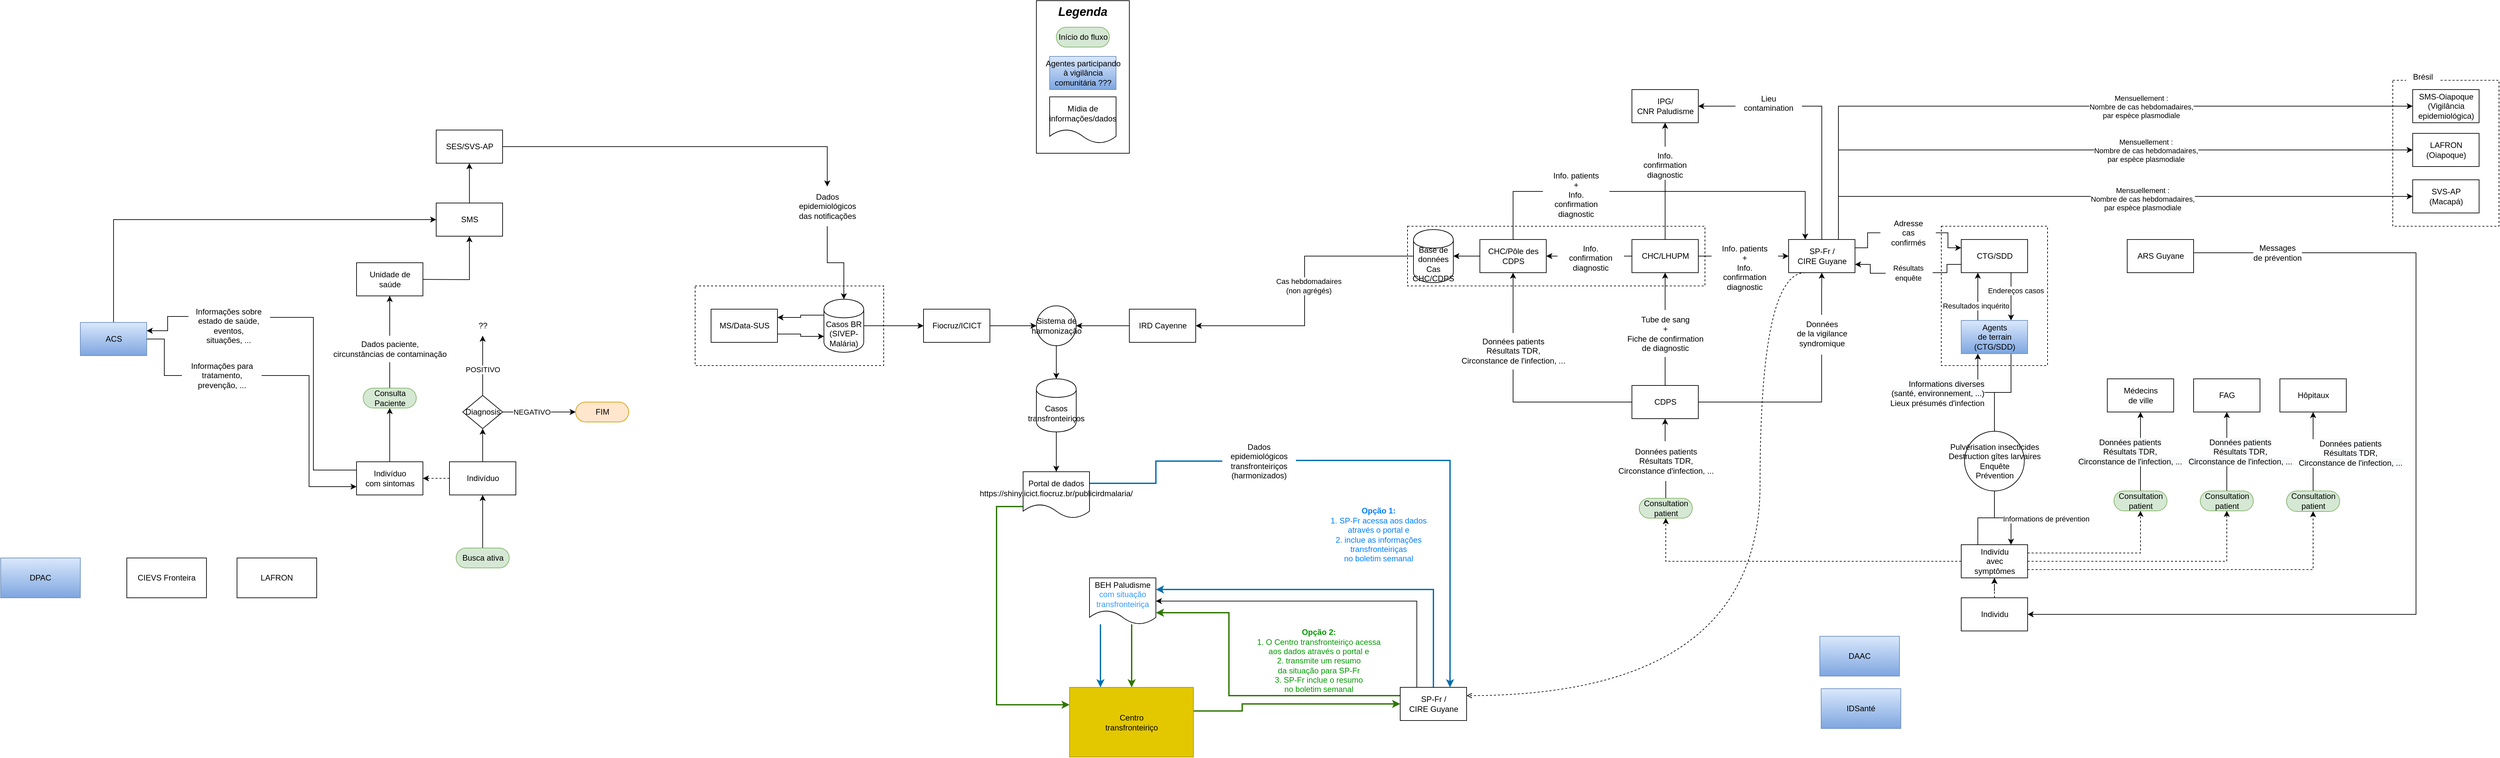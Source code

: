 <mxfile version="20.8.5" type="github">
  <diagram id="doegmiYLPW8GhtTB-VEN" name="Page-1">
    <mxGraphModel dx="3896" dy="1513" grid="0" gridSize="10" guides="1" tooltips="1" connect="1" arrows="1" fold="1" page="0" pageScale="1" pageWidth="827" pageHeight="1169" math="0" shadow="0">
      <root>
        <mxCell id="0" />
        <mxCell id="1" parent="0" />
        <mxCell id="uglfD_iep2MTShB7ONu6-107" value="&lt;b&gt;&lt;i&gt;Legenda&lt;/i&gt;&lt;/b&gt;" style="rounded=0;whiteSpace=wrap;html=1;fontSize=18;align=center;verticalAlign=top;fillColor=default;" parent="1" vertex="1">
          <mxGeometry x="320" y="-360" width="140" height="230" as="geometry" />
        </mxCell>
        <mxCell id="uglfD_iep2MTShB7ONu6-101" value="" style="html=1;dashed=1;whitespace=wrap;fillColor=none;" parent="1" vertex="1">
          <mxGeometry x="-194" y="70" width="284" height="120" as="geometry" />
        </mxCell>
        <mxCell id="jvHZAF-E1gi5jQqXjgzX-34" style="edgeStyle=orthogonalEdgeStyle;rounded=0;orthogonalLoop=1;jettySize=auto;html=1;entryX=1;entryY=0.5;entryDx=0;entryDy=0;exitX=0;exitY=0.5;exitDx=0;exitDy=0;" parent="1" source="uglfD_iep2MTShB7ONu6-93" target="jvHZAF-E1gi5jQqXjgzX-36" edge="1">
          <mxGeometry relative="1" as="geometry">
            <mxPoint x="465" y="18" as="sourcePoint" />
            <mxPoint x="440" y="285" as="targetPoint" />
          </mxGeometry>
        </mxCell>
        <mxCell id="jvHZAF-E1gi5jQqXjgzX-33" style="edgeStyle=orthogonalEdgeStyle;rounded=0;orthogonalLoop=1;jettySize=auto;html=1;entryX=0;entryY=0.5;entryDx=0;entryDy=0;exitX=1;exitY=0.5;exitDx=0;exitDy=0;" parent="1" source="jvHZAF-E1gi5jQqXjgzX-38" target="uglfD_iep2MTShB7ONu6-102" edge="1">
          <mxGeometry relative="1" as="geometry">
            <mxPoint x="340" y="125" as="sourcePoint" />
            <mxPoint x="410" y="285" as="targetPoint" />
          </mxGeometry>
        </mxCell>
        <mxCell id="jvHZAF-E1gi5jQqXjgzX-20" style="edgeStyle=orthogonalEdgeStyle;rounded=0;orthogonalLoop=1;jettySize=auto;html=1;exitX=0.5;exitY=0;exitDx=0;exitDy=0;entryX=0.5;entryY=1;entryDx=0;entryDy=0;startArrow=none;" parent="1" source="jvHZAF-E1gi5jQqXjgzX-145" target="jvHZAF-E1gi5jQqXjgzX-17" edge="1">
          <mxGeometry relative="1" as="geometry" />
        </mxCell>
        <mxCell id="jvHZAF-E1gi5jQqXjgzX-127" style="edgeStyle=elbowEdgeStyle;rounded=0;orthogonalLoop=1;jettySize=auto;html=1;entryX=1;entryY=0.25;entryDx=0;entryDy=0;strokeWidth=1;fontColor=#000000;startArrow=none;exitX=-0.001;exitY=0.3;exitDx=0;exitDy=0;exitPerimeter=0;" parent="1" source="jvHZAF-E1gi5jQqXjgzX-128" target="jvHZAF-E1gi5jQqXjgzX-97" edge="1">
          <mxGeometry relative="1" as="geometry">
            <mxPoint x="-956.04" y="185.0" as="sourcePoint" />
          </mxGeometry>
        </mxCell>
        <mxCell id="EUtzxWtZwwkgCGraURxW-5" style="edgeStyle=orthogonalEdgeStyle;rounded=0;orthogonalLoop=1;jettySize=auto;html=1;entryX=0.5;entryY=0.5;entryDx=0;entryDy=15;entryPerimeter=0;" parent="1" source="jvHZAF-E1gi5jQqXjgzX-16" target="EUtzxWtZwwkgCGraURxW-4" edge="1">
          <mxGeometry relative="1" as="geometry" />
        </mxCell>
        <mxCell id="jvHZAF-E1gi5jQqXjgzX-16" value="Indivíduo&lt;br&gt;com&amp;nbsp;sintomas" style="html=1;dashed=0;whitespace=wrap;" parent="1" vertex="1">
          <mxGeometry x="-704" y="335" width="100" height="50" as="geometry" />
        </mxCell>
        <mxCell id="jvHZAF-E1gi5jQqXjgzX-26" style="edgeStyle=orthogonalEdgeStyle;rounded=0;orthogonalLoop=1;jettySize=auto;html=1;entryX=0.5;entryY=1;entryDx=0;entryDy=0;" parent="1" target="jvHZAF-E1gi5jQqXjgzX-23" edge="1">
          <mxGeometry relative="1" as="geometry">
            <mxPoint x="-624" y="60.0" as="sourcePoint" />
          </mxGeometry>
        </mxCell>
        <mxCell id="jvHZAF-E1gi5jQqXjgzX-17" value="Unidade de&lt;br&gt;saúde" style="html=1;dashed=0;whitespace=wrap;" parent="1" vertex="1">
          <mxGeometry x="-704" y="35" width="100" height="50" as="geometry" />
        </mxCell>
        <mxCell id="jvHZAF-E1gi5jQqXjgzX-27" style="edgeStyle=orthogonalEdgeStyle;rounded=0;orthogonalLoop=1;jettySize=auto;html=1;entryX=0.5;entryY=1;entryDx=0;entryDy=0;exitX=0.5;exitY=0;exitDx=0;exitDy=0;" parent="1" source="jvHZAF-E1gi5jQqXjgzX-23" target="jvHZAF-E1gi5jQqXjgzX-24" edge="1">
          <mxGeometry relative="1" as="geometry" />
        </mxCell>
        <mxCell id="jvHZAF-E1gi5jQqXjgzX-23" value="SMS" style="html=1;dashed=0;whitespace=wrap;" parent="1" vertex="1">
          <mxGeometry x="-584" y="-55" width="100" height="50" as="geometry" />
        </mxCell>
        <mxCell id="jvHZAF-E1gi5jQqXjgzX-28" value="" style="edgeStyle=orthogonalEdgeStyle;rounded=0;orthogonalLoop=1;jettySize=auto;html=1;" parent="1" source="jvHZAF-E1gi5jQqXjgzX-24" target="jvHZAF-E1gi5jQqXjgzX-105" edge="1">
          <mxGeometry relative="1" as="geometry">
            <mxPoint x="30" y="495" as="targetPoint" />
          </mxGeometry>
        </mxCell>
        <mxCell id="jvHZAF-E1gi5jQqXjgzX-24" value="SES/SVS-AP" style="html=1;dashed=0;whitespace=wrap;" parent="1" vertex="1">
          <mxGeometry x="-584" y="-165" width="100" height="50" as="geometry" />
        </mxCell>
        <mxCell id="jvHZAF-E1gi5jQqXjgzX-41" style="edgeStyle=orthogonalEdgeStyle;rounded=0;orthogonalLoop=1;jettySize=auto;html=1;exitX=0.5;exitY=1;exitDx=0;exitDy=0;entryX=0.5;entryY=0;entryDx=0;entryDy=0;" parent="1" source="jvHZAF-E1gi5jQqXjgzX-36" target="jvHZAF-E1gi5jQqXjgzX-40" edge="1">
          <mxGeometry relative="1" as="geometry" />
        </mxCell>
        <mxCell id="jvHZAF-E1gi5jQqXjgzX-36" value="Sistema de&lt;br&gt;harmonização" style="shape=ellipse;html=1;dashed=0;whitespace=wrap;aspect=fixed;perimeter=ellipsePerimeter;" parent="1" vertex="1">
          <mxGeometry x="320" y="100" width="60" height="60" as="geometry" />
        </mxCell>
        <mxCell id="jvHZAF-E1gi5jQqXjgzX-85" style="edgeStyle=elbowEdgeStyle;rounded=0;orthogonalLoop=1;jettySize=auto;elbow=vertical;html=1;entryX=0.5;entryY=0;entryDx=0;entryDy=0;" parent="1" source="jvHZAF-E1gi5jQqXjgzX-40" edge="1">
          <mxGeometry relative="1" as="geometry">
            <mxPoint x="350" y="350" as="targetPoint" />
          </mxGeometry>
        </mxCell>
        <mxCell id="jvHZAF-E1gi5jQqXjgzX-40" value="Casos transfronteiriços" style="shape=cylinder;whiteSpace=wrap;html=1;boundedLbl=1;backgroundOutline=1;" parent="1" vertex="1">
          <mxGeometry x="320" y="210" width="60" height="80" as="geometry" />
        </mxCell>
        <mxCell id="jvHZAF-E1gi5jQqXjgzX-110" style="edgeStyle=elbowEdgeStyle;rounded=0;orthogonalLoop=1;jettySize=auto;html=1;exitX=0.5;exitY=0;exitDx=0;exitDy=0;strokeWidth=2;fillColor=#1ba1e2;strokeColor=#006EAF;entryX=1;entryY=0.25;entryDx=0;entryDy=0;" parent="1" source="uglfD_iep2MTShB7ONu6-104" target="jvHZAF-E1gi5jQqXjgzX-102" edge="1">
          <mxGeometry relative="1" as="geometry">
            <mxPoint x="550" y="520" as="targetPoint" />
            <Array as="points">
              <mxPoint x="918" y="600" />
            </Array>
            <mxPoint x="915" y="685" as="sourcePoint" />
          </mxGeometry>
        </mxCell>
        <mxCell id="jvHZAF-E1gi5jQqXjgzX-111" style="edgeStyle=elbowEdgeStyle;rounded=0;orthogonalLoop=1;jettySize=auto;html=1;exitX=0.25;exitY=0;exitDx=0;exitDy=0;strokeWidth=1;entryX=1;entryY=0.5;entryDx=0;entryDy=0;" parent="1" source="uglfD_iep2MTShB7ONu6-104" target="jvHZAF-E1gi5jQqXjgzX-102" edge="1">
          <mxGeometry relative="1" as="geometry">
            <mxPoint x="530" y="560" as="targetPoint" />
            <Array as="points">
              <mxPoint x="893" y="610" />
            </Array>
            <mxPoint x="890" y="685" as="sourcePoint" />
          </mxGeometry>
        </mxCell>
        <mxCell id="jvHZAF-E1gi5jQqXjgzX-98" style="edgeStyle=elbowEdgeStyle;rounded=0;orthogonalLoop=1;jettySize=auto;html=1;exitX=1.009;exitY=0.486;exitDx=0;exitDy=0;entryX=0.75;entryY=0;entryDx=0;entryDy=0;fillColor=#1ba1e2;strokeColor=#006EAF;strokeWidth=2;startArrow=none;exitPerimeter=0;" parent="1" source="jvHZAF-E1gi5jQqXjgzX-107" target="uglfD_iep2MTShB7ONu6-104" edge="1">
          <mxGeometry relative="1" as="geometry">
            <mxPoint x="725" y="390" as="sourcePoint" />
            <Array as="points">
              <mxPoint x="943" y="540" />
            </Array>
            <mxPoint x="940" y="685" as="targetPoint" />
          </mxGeometry>
        </mxCell>
        <mxCell id="jvHZAF-E1gi5jQqXjgzX-124" style="edgeStyle=elbowEdgeStyle;rounded=0;orthogonalLoop=1;jettySize=auto;html=1;entryX=0;entryY=0.75;entryDx=0;entryDy=0;strokeWidth=1;fontColor=#3399FF;startArrow=none;" parent="1" source="jvHZAF-E1gi5jQqXjgzX-125" target="jvHZAF-E1gi5jQqXjgzX-16" edge="1">
          <mxGeometry relative="1" as="geometry" />
        </mxCell>
        <mxCell id="EUtzxWtZwwkgCGraURxW-32" style="edgeStyle=orthogonalEdgeStyle;rounded=0;orthogonalLoop=1;jettySize=auto;html=1;endArrow=classic;endFill=1;entryX=0;entryY=0.5;entryDx=0;entryDy=0;exitX=0.5;exitY=0;exitDx=0;exitDy=0;" parent="1" source="jvHZAF-E1gi5jQqXjgzX-97" target="jvHZAF-E1gi5jQqXjgzX-23" edge="1">
          <mxGeometry relative="1" as="geometry">
            <mxPoint x="-650" y="-10" as="targetPoint" />
          </mxGeometry>
        </mxCell>
        <mxCell id="jvHZAF-E1gi5jQqXjgzX-97" value="ACS" style="html=1;dashed=0;whitespace=wrap;fillColor=#dae8fc;strokeColor=#6c8ebf;gradientColor=#7ea6e0;" parent="1" vertex="1">
          <mxGeometry x="-1120" y="125" width="100" height="50" as="geometry" />
        </mxCell>
        <mxCell id="jvHZAF-E1gi5jQqXjgzX-143" style="edgeStyle=elbowEdgeStyle;rounded=0;orthogonalLoop=1;jettySize=auto;html=1;entryX=0.5;entryY=0;entryDx=0;entryDy=0;strokeWidth=2;fontColor=#009900;fillColor=#60a917;strokeColor=#2D7600;" parent="1" source="jvHZAF-E1gi5jQqXjgzX-102" target="jvHZAF-E1gi5jQqXjgzX-112" edge="1">
          <mxGeometry relative="1" as="geometry" />
        </mxCell>
        <mxCell id="jvHZAF-E1gi5jQqXjgzX-144" style="edgeStyle=elbowEdgeStyle;rounded=0;orthogonalLoop=1;jettySize=auto;html=1;entryX=0.25;entryY=0;entryDx=0;entryDy=0;strokeWidth=2;fontColor=#009900;fillColor=#1ba1e2;strokeColor=#006EAF;" parent="1" source="jvHZAF-E1gi5jQqXjgzX-102" target="jvHZAF-E1gi5jQqXjgzX-112" edge="1">
          <mxGeometry relative="1" as="geometry" />
        </mxCell>
        <mxCell id="jvHZAF-E1gi5jQqXjgzX-102" value="BEH Paludisme&lt;br&gt;&lt;font color=&quot;#3399ff&quot;&gt;com situação transfronteiriça&lt;/font&gt;" style="shape=document;whiteSpace=wrap;html=1;boundedLbl=1;dashed=0;flipH=1;" parent="1" vertex="1">
          <mxGeometry x="400" y="510" width="100" height="70" as="geometry" />
        </mxCell>
        <mxCell id="jvHZAF-E1gi5jQqXjgzX-133" style="edgeStyle=elbowEdgeStyle;rounded=0;orthogonalLoop=1;jettySize=auto;html=1;exitX=0;exitY=0.75;exitDx=0;exitDy=0;entryX=0;entryY=0.25;entryDx=0;entryDy=0;strokeWidth=2;fontColor=#000000;fillColor=#60a917;strokeColor=#2D7600;" parent="1" source="uglfD_iep2MTShB7ONu6-110" target="jvHZAF-E1gi5jQqXjgzX-112" edge="1">
          <mxGeometry relative="1" as="geometry">
            <Array as="points">
              <mxPoint x="260" y="530" />
            </Array>
            <mxPoint x="325" y="400" as="sourcePoint" />
          </mxGeometry>
        </mxCell>
        <mxCell id="uglfD_iep2MTShB7ONu6-97" style="edgeStyle=orthogonalEdgeStyle;rounded=0;orthogonalLoop=1;jettySize=auto;html=1;entryX=0.5;entryY=0;entryDx=0;entryDy=0;" parent="1" source="jvHZAF-E1gi5jQqXjgzX-105" target="jvHZAF-E1gi5jQqXjgzX-38" edge="1">
          <mxGeometry relative="1" as="geometry" />
        </mxCell>
        <mxCell id="jvHZAF-E1gi5jQqXjgzX-105" value="Dados&lt;br&gt;epidemiológicos&lt;br&gt;das notificações" style="text;html=1;align=center;verticalAlign=middle;resizable=0;points=[];autosize=1;strokeColor=none;fillColor=none;" parent="1" vertex="1">
          <mxGeometry x="-50" y="-80" width="110" height="60" as="geometry" />
        </mxCell>
        <mxCell id="jvHZAF-E1gi5jQqXjgzX-107" value="Dados&lt;br&gt;epidemiológicos&lt;br&gt;transfronteiriços&lt;br&gt;(harmonizados)" style="text;html=1;align=center;verticalAlign=middle;resizable=0;points=[];autosize=1;strokeColor=none;fillColor=none;" parent="1" vertex="1">
          <mxGeometry x="600" y="298.97" width="110" height="70" as="geometry" />
        </mxCell>
        <mxCell id="jvHZAF-E1gi5jQqXjgzX-108" value="" style="edgeStyle=elbowEdgeStyle;rounded=0;orthogonalLoop=1;jettySize=auto;html=1;exitX=1;exitY=0.25;exitDx=0;exitDy=0;entryX=0;entryY=0.5;entryDx=0;entryDy=0;fillColor=#1ba1e2;strokeColor=#006EAF;strokeWidth=2;endArrow=none;" parent="1" source="uglfD_iep2MTShB7ONu6-110" target="jvHZAF-E1gi5jQqXjgzX-107" edge="1">
          <mxGeometry relative="1" as="geometry">
            <mxPoint x="400" y="375" as="sourcePoint" />
            <mxPoint x="670" y="315" as="targetPoint" />
          </mxGeometry>
        </mxCell>
        <mxCell id="jvHZAF-E1gi5jQqXjgzX-134" style="edgeStyle=elbowEdgeStyle;rounded=0;orthogonalLoop=1;jettySize=auto;html=1;exitX=0.999;exitY=0.339;exitDx=0;exitDy=0;strokeWidth=2;fontColor=#000000;fillColor=#60a917;strokeColor=#2D7600;entryX=0;entryY=0.5;entryDx=0;entryDy=0;exitPerimeter=0;" parent="1" source="jvHZAF-E1gi5jQqXjgzX-112" target="uglfD_iep2MTShB7ONu6-104" edge="1">
          <mxGeometry relative="1" as="geometry">
            <mxPoint x="865" y="710" as="targetPoint" />
            <Array as="points">
              <mxPoint x="630" y="723" />
            </Array>
          </mxGeometry>
        </mxCell>
        <mxCell id="jvHZAF-E1gi5jQqXjgzX-135" style="edgeStyle=elbowEdgeStyle;rounded=0;orthogonalLoop=1;jettySize=auto;html=1;exitX=0;exitY=0.25;exitDx=0;exitDy=0;entryX=1;entryY=0.75;entryDx=0;entryDy=0;strokeWidth=2;fontColor=#000000;fillColor=#60a917;strokeColor=#2D7600;" parent="1" source="uglfD_iep2MTShB7ONu6-104" target="jvHZAF-E1gi5jQqXjgzX-102" edge="1">
          <mxGeometry relative="1" as="geometry">
            <Array as="points">
              <mxPoint x="610" y="640" />
            </Array>
            <mxPoint x="865" y="697.5" as="sourcePoint" />
          </mxGeometry>
        </mxCell>
        <mxCell id="jvHZAF-E1gi5jQqXjgzX-112" value="Centro&lt;br&gt;transfronteiriço" style="html=1;dashed=0;whitespace=wrap;fillColor=#e3c800;fontColor=#000000;strokeColor=#B09500;" parent="1" vertex="1">
          <mxGeometry x="370" y="675" width="186.5" height="105" as="geometry" />
        </mxCell>
        <mxCell id="jvHZAF-E1gi5jQqXjgzX-125" value="Informações para&lt;br&gt;tratamento,&lt;br&gt;prevenção, ..." style="text;html=1;align=center;verticalAlign=middle;resizable=0;points=[];autosize=1;strokeColor=none;fillColor=none;fontColor=#000000;" parent="1" vertex="1">
          <mxGeometry x="-967" y="175" width="120" height="60" as="geometry" />
        </mxCell>
        <mxCell id="jvHZAF-E1gi5jQqXjgzX-126" value="" style="edgeStyle=elbowEdgeStyle;rounded=0;orthogonalLoop=1;jettySize=auto;html=1;entryX=0;entryY=0.5;entryDx=0;entryDy=0;strokeWidth=1;fontColor=#3399FF;endArrow=none;" parent="1" source="jvHZAF-E1gi5jQqXjgzX-97" target="jvHZAF-E1gi5jQqXjgzX-125" edge="1">
          <mxGeometry relative="1" as="geometry">
            <mxPoint x="-877" y="178.97" as="sourcePoint" />
            <mxPoint x="-797" y="248.97" as="targetPoint" />
          </mxGeometry>
        </mxCell>
        <mxCell id="jvHZAF-E1gi5jQqXjgzX-128" value="Informações sobre&lt;br&gt;estado de saúde,&lt;br&gt;eventos,&lt;br&gt;situações, ..." style="text;html=1;align=center;verticalAlign=middle;resizable=0;points=[];autosize=1;strokeColor=none;fillColor=none;fontColor=#000000;" parent="1" vertex="1">
          <mxGeometry x="-957" y="95" width="120" height="70" as="geometry" />
        </mxCell>
        <mxCell id="jvHZAF-E1gi5jQqXjgzX-129" value="" style="edgeStyle=elbowEdgeStyle;rounded=0;orthogonalLoop=1;jettySize=auto;html=1;entryX=1.023;entryY=0.32;entryDx=0;entryDy=0;strokeWidth=1;fontColor=#000000;endArrow=none;entryPerimeter=0;exitX=0;exitY=0.25;exitDx=0;exitDy=0;" parent="1" source="jvHZAF-E1gi5jQqXjgzX-16" target="jvHZAF-E1gi5jQqXjgzX-128" edge="1">
          <mxGeometry relative="1" as="geometry">
            <mxPoint x="-704" y="248.97" as="sourcePoint" />
            <mxPoint x="-744" y="186.47" as="targetPoint" />
          </mxGeometry>
        </mxCell>
        <mxCell id="jvHZAF-E1gi5jQqXjgzX-136" value="&lt;b&gt;Opção 1:&lt;br&gt;&lt;/b&gt;1. SP-Fr acessa aos dados&lt;br&gt;através o portal&amp;nbsp;e&lt;br&gt;2. inclue as informações&lt;br&gt;transfronteiriças&lt;br&gt;no boletim semanal" style="text;html=1;align=center;verticalAlign=middle;resizable=0;points=[];autosize=1;strokeColor=none;fillColor=none;fontColor=#007FFF;" parent="1" vertex="1">
          <mxGeometry x="750" y="395" width="170" height="100" as="geometry" />
        </mxCell>
        <mxCell id="jvHZAF-E1gi5jQqXjgzX-137" value="&lt;font color=&quot;#009900&quot;&gt;&lt;b&gt;Opção 2:&lt;br&gt;&lt;/b&gt;1. O Centro transfronteiriço acessa&lt;br&gt;aos dados&amp;nbsp;através o portal e&lt;br&gt;2. transmite um resumo&lt;br&gt;da situação para SP-Fr&lt;br&gt;3. SP-Fr inclue o resumo&lt;br&gt;no boletim semanal&lt;br&gt;&lt;/font&gt;" style="text;html=1;align=center;verticalAlign=middle;resizable=0;points=[];autosize=1;strokeColor=none;fillColor=none;fontColor=#00CC00;" parent="1" vertex="1">
          <mxGeometry x="640" y="580" width="210" height="110" as="geometry" />
        </mxCell>
        <mxCell id="jvHZAF-E1gi5jQqXjgzX-145" value="Dados paciente,&lt;br&gt;circunstâncias de contaminação" style="text;html=1;align=center;verticalAlign=middle;resizable=0;points=[];autosize=1;strokeColor=none;fillColor=none;" parent="1" vertex="1">
          <mxGeometry x="-749" y="145" width="190" height="40" as="geometry" />
        </mxCell>
        <mxCell id="jvHZAF-E1gi5jQqXjgzX-146" value="" style="edgeStyle=orthogonalEdgeStyle;rounded=0;orthogonalLoop=1;jettySize=auto;html=1;exitX=0.5;exitY=0.5;exitDx=0;exitDy=-15;entryX=0.5;entryY=1;entryDx=0;entryDy=0;endArrow=none;exitPerimeter=0;" parent="1" source="EUtzxWtZwwkgCGraURxW-4" target="jvHZAF-E1gi5jQqXjgzX-145" edge="1">
          <mxGeometry relative="1" as="geometry">
            <mxPoint x="-654" y="223.97" as="sourcePoint" />
            <mxPoint x="-654" y="85" as="targetPoint" />
          </mxGeometry>
        </mxCell>
        <mxCell id="tVp76IYYDZpWvyA0d9KN-2" value="DAAC" style="rounded=0;whiteSpace=wrap;html=1;fillColor=#dae8fc;gradientColor=#7ea6e0;strokeColor=#6c8ebf;" parent="1" vertex="1">
          <mxGeometry x="1500" y="598" width="120" height="60" as="geometry" />
        </mxCell>
        <mxCell id="tVp76IYYDZpWvyA0d9KN-3" value="DPAC" style="rounded=0;whiteSpace=wrap;html=1;fillColor=#dae8fc;gradientColor=#7ea6e0;strokeColor=#6c8ebf;" parent="1" vertex="1">
          <mxGeometry x="-1240" y="480" width="120" height="60" as="geometry" />
        </mxCell>
        <mxCell id="tVp76IYYDZpWvyA0d9KN-5" value="CIEVS Fronteira" style="rounded=0;whiteSpace=wrap;html=1;" parent="1" vertex="1">
          <mxGeometry x="-1050" y="480" width="120" height="60" as="geometry" />
        </mxCell>
        <mxCell id="tVp76IYYDZpWvyA0d9KN-6" value="LAFRON" style="rounded=0;whiteSpace=wrap;html=1;" parent="1" vertex="1">
          <mxGeometry x="-884" y="480" width="120" height="60" as="geometry" />
        </mxCell>
        <mxCell id="EUtzxWtZwwkgCGraURxW-4" value="Consulta&lt;br&gt;Paciente" style="html=1;dashed=0;whitespace=wrap;shape=mxgraph.dfd.start;fillColor=#d5e8d4;strokeColor=#82b366;" parent="1" vertex="1">
          <mxGeometry x="-694" y="223.97" width="80" height="30" as="geometry" />
        </mxCell>
        <mxCell id="EUtzxWtZwwkgCGraURxW-11" style="edgeStyle=orthogonalEdgeStyle;rounded=0;orthogonalLoop=1;jettySize=auto;html=1;entryX=0.5;entryY=1;entryDx=0;entryDy=0;" parent="1" source="EUtzxWtZwwkgCGraURxW-6" target="EUtzxWtZwwkgCGraURxW-10" edge="1">
          <mxGeometry relative="1" as="geometry" />
        </mxCell>
        <mxCell id="a-Wvr08-lxiFgnQ-8xgU-1" style="edgeStyle=orthogonalEdgeStyle;rounded=0;orthogonalLoop=1;jettySize=auto;html=1;exitX=0;exitY=0.5;exitDx=0;exitDy=0;entryX=1;entryY=0.5;entryDx=0;entryDy=0;dashed=1;" parent="1" source="EUtzxWtZwwkgCGraURxW-6" target="jvHZAF-E1gi5jQqXjgzX-16" edge="1">
          <mxGeometry relative="1" as="geometry" />
        </mxCell>
        <mxCell id="EUtzxWtZwwkgCGraURxW-6" value="Indivíduo" style="html=1;dashed=0;whitespace=wrap;" parent="1" vertex="1">
          <mxGeometry x="-564" y="335" width="100" height="50" as="geometry" />
        </mxCell>
        <mxCell id="EUtzxWtZwwkgCGraURxW-8" style="edgeStyle=orthogonalEdgeStyle;rounded=0;orthogonalLoop=1;jettySize=auto;html=1;entryX=0.5;entryY=1;entryDx=0;entryDy=0;" parent="1" source="EUtzxWtZwwkgCGraURxW-7" target="EUtzxWtZwwkgCGraURxW-6" edge="1">
          <mxGeometry relative="1" as="geometry" />
        </mxCell>
        <mxCell id="EUtzxWtZwwkgCGraURxW-7" value="Busca ativa" style="html=1;dashed=0;whitespace=wrap;shape=mxgraph.dfd.start;fillColor=#d5e8d4;strokeColor=#82b366;" parent="1" vertex="1">
          <mxGeometry x="-554" y="465" width="80" height="30" as="geometry" />
        </mxCell>
        <mxCell id="EUtzxWtZwwkgCGraURxW-12" style="edgeStyle=orthogonalEdgeStyle;rounded=0;orthogonalLoop=1;jettySize=auto;html=1;" parent="1" source="EUtzxWtZwwkgCGraURxW-10" target="EUtzxWtZwwkgCGraURxW-13" edge="1">
          <mxGeometry relative="1" as="geometry">
            <mxPoint x="-514" y="185" as="targetPoint" />
          </mxGeometry>
        </mxCell>
        <mxCell id="EUtzxWtZwwkgCGraURxW-14" value="POSITIVO" style="edgeLabel;html=1;align=center;verticalAlign=middle;resizable=0;points=[];" parent="EUtzxWtZwwkgCGraURxW-12" vertex="1" connectable="0">
          <mxGeometry x="0.267" y="2" relative="1" as="geometry">
            <mxPoint x="2" y="18" as="offset" />
          </mxGeometry>
        </mxCell>
        <mxCell id="EUtzxWtZwwkgCGraURxW-15" style="edgeStyle=orthogonalEdgeStyle;rounded=0;orthogonalLoop=1;jettySize=auto;html=1;" parent="1" source="EUtzxWtZwwkgCGraURxW-10" edge="1">
          <mxGeometry relative="1" as="geometry">
            <mxPoint x="-374" y="260" as="targetPoint" />
            <Array as="points">
              <mxPoint x="-450" y="260" />
              <mxPoint x="-450" y="260" />
            </Array>
          </mxGeometry>
        </mxCell>
        <mxCell id="EUtzxWtZwwkgCGraURxW-17" value="NEGATIVO" style="edgeLabel;html=1;align=center;verticalAlign=middle;resizable=0;points=[];" parent="EUtzxWtZwwkgCGraURxW-15" vertex="1" connectable="0">
          <mxGeometry x="-0.273" relative="1" as="geometry">
            <mxPoint x="4" as="offset" />
          </mxGeometry>
        </mxCell>
        <mxCell id="EUtzxWtZwwkgCGraURxW-10" value="Diagnosis" style="shape=rhombus;html=1;dashed=0;whitespace=wrap;perimeter=rhombusPerimeter;" parent="1" vertex="1">
          <mxGeometry x="-544" y="235" width="60" height="50" as="geometry" />
        </mxCell>
        <mxCell id="EUtzxWtZwwkgCGraURxW-13" value="??" style="text;html=1;align=center;verticalAlign=middle;resizable=0;points=[];autosize=1;strokeColor=none;fillColor=none;" parent="1" vertex="1">
          <mxGeometry x="-534" y="115" width="40" height="30" as="geometry" />
        </mxCell>
        <mxCell id="EUtzxWtZwwkgCGraURxW-18" value="FIM" style="html=1;dashed=0;whitespace=wrap;shape=mxgraph.dfd.start;fillColor=#ffe6cc;strokeColor=#d79b00;" parent="1" vertex="1">
          <mxGeometry x="-374" y="245" width="80" height="30" as="geometry" />
        </mxCell>
        <mxCell id="EUtzxWtZwwkgCGraURxW-33" value="Agentes participando&lt;br&gt;à vigilância&lt;br&gt;comunitária ???" style="html=1;dashed=0;whitespace=wrap;fillColor=#dae8fc;gradientColor=#7ea6e0;strokeColor=#6c8ebf;" parent="1" vertex="1">
          <mxGeometry x="340" y="-276" width="100" height="50" as="geometry" />
        </mxCell>
        <mxCell id="uglfD_iep2MTShB7ONu6-1" value="" style="html=1;dashed=1;whitespace=wrap;fillColor=none;" parent="1" vertex="1">
          <mxGeometry x="879" y="-20" width="448" height="90" as="geometry" />
        </mxCell>
        <mxCell id="uglfD_iep2MTShB7ONu6-2" value="" style="html=1;dashed=1;whitespace=wrap;fillColor=none;" parent="1" vertex="1">
          <mxGeometry x="1683" y="-20" width="160" height="210" as="geometry" />
        </mxCell>
        <mxCell id="uglfD_iep2MTShB7ONu6-3" style="edgeStyle=orthogonalEdgeStyle;rounded=0;orthogonalLoop=1;jettySize=auto;html=1;exitX=0;exitY=0.5;exitDx=0;exitDy=0;entryX=1;entryY=0.5;entryDx=0;entryDy=0;" parent="1" source="uglfD_iep2MTShB7ONu6-5" target="uglfD_iep2MTShB7ONu6-93" edge="1">
          <mxGeometry relative="1" as="geometry" />
        </mxCell>
        <mxCell id="uglfD_iep2MTShB7ONu6-4" value="Cas hebdomadaires&lt;br&gt;(non agrégés)" style="edgeLabel;html=1;align=center;verticalAlign=middle;resizable=0;points=[];" parent="uglfD_iep2MTShB7ONu6-3" vertex="1" connectable="0">
          <mxGeometry x="-0.169" relative="1" as="geometry">
            <mxPoint x="6" y="29" as="offset" />
          </mxGeometry>
        </mxCell>
        <mxCell id="uglfD_iep2MTShB7ONu6-5" value="Base de données&lt;br&gt;Cas&lt;br&gt;CHC/CDPS" style="shape=cylinder;whiteSpace=wrap;html=1;boundedLbl=1;backgroundOutline=1;" parent="1" vertex="1">
          <mxGeometry x="888" y="-15.01" width="60" height="80" as="geometry" />
        </mxCell>
        <mxCell id="uglfD_iep2MTShB7ONu6-6" style="edgeStyle=elbowEdgeStyle;rounded=0;orthogonalLoop=1;jettySize=auto;elbow=vertical;html=1;entryX=0.5;entryY=1;entryDx=0;entryDy=0;startArrow=none;exitX=0.5;exitY=-0.011;exitDx=0;exitDy=0;exitPerimeter=0;" parent="1" source="uglfD_iep2MTShB7ONu6-45" target="uglfD_iep2MTShB7ONu6-25" edge="1">
          <mxGeometry relative="1" as="geometry">
            <mxPoint x="1267" y="79.99" as="sourcePoint" />
          </mxGeometry>
        </mxCell>
        <mxCell id="uglfD_iep2MTShB7ONu6-7" style="edgeStyle=elbowEdgeStyle;rounded=0;orthogonalLoop=1;jettySize=auto;html=1;entryX=0.5;entryY=1;entryDx=0;entryDy=0;startArrow=none;exitX=0.497;exitY=0.025;exitDx=0;exitDy=0;exitPerimeter=0;elbow=vertical;fillColor=#e51400;strokeColor=#000000;" parent="1" source="uglfD_iep2MTShB7ONu6-49" target="uglfD_iep2MTShB7ONu6-20" edge="1">
          <mxGeometry relative="1" as="geometry" />
        </mxCell>
        <mxCell id="uglfD_iep2MTShB7ONu6-8" style="edgeStyle=orthogonalEdgeStyle;rounded=0;orthogonalLoop=1;jettySize=auto;html=1;exitX=0;exitY=0.5;exitDx=0;exitDy=0;endArrow=none;endFill=0;" parent="1" source="uglfD_iep2MTShB7ONu6-9" target="uglfD_iep2MTShB7ONu6-48" edge="1">
          <mxGeometry relative="1" as="geometry" />
        </mxCell>
        <mxCell id="uglfD_iep2MTShB7ONu6-9" value="CDPS" style="html=1;dashed=0;whitespace=wrap;" parent="1" vertex="1">
          <mxGeometry x="1217" y="220" width="100" height="50" as="geometry" />
        </mxCell>
        <mxCell id="uglfD_iep2MTShB7ONu6-10" style="edgeStyle=elbowEdgeStyle;rounded=0;orthogonalLoop=1;jettySize=auto;html=1;entryX=1;entryY=0.5;entryDx=0;entryDy=0;elbow=vertical;startArrow=none;exitX=0;exitY=0.5;exitDx=0;exitDy=0;" parent="1" source="uglfD_iep2MTShB7ONu6-13" target="uglfD_iep2MTShB7ONu6-5" edge="1">
          <mxGeometry relative="1" as="geometry">
            <mxPoint x="943" y="-930.01" as="targetPoint" />
            <mxPoint x="858" y="-960.01" as="sourcePoint" />
          </mxGeometry>
        </mxCell>
        <mxCell id="uglfD_iep2MTShB7ONu6-11" style="edgeStyle=orthogonalEdgeStyle;rounded=0;orthogonalLoop=1;jettySize=auto;html=1;exitX=1;exitY=0.75;exitDx=0;exitDy=0;entryX=0.25;entryY=0;entryDx=0;entryDy=0;fontColor=#000000;endArrow=classic;endFill=1;" parent="1" source="uglfD_iep2MTShB7ONu6-81" target="uglfD_iep2MTShB7ONu6-20" edge="1">
          <mxGeometry relative="1" as="geometry" />
        </mxCell>
        <mxCell id="uglfD_iep2MTShB7ONu6-12" style="edgeStyle=orthogonalEdgeStyle;rounded=0;orthogonalLoop=1;jettySize=auto;html=1;exitX=0.5;exitY=0;exitDx=0;exitDy=0;entryX=0;entryY=0.75;entryDx=0;entryDy=0;fontColor=#000000;endArrow=none;endFill=0;" parent="1" source="uglfD_iep2MTShB7ONu6-13" target="uglfD_iep2MTShB7ONu6-81" edge="1">
          <mxGeometry relative="1" as="geometry" />
        </mxCell>
        <mxCell id="uglfD_iep2MTShB7ONu6-13" value="CHC/Pôle des&lt;br&gt;CDPS" style="html=1;dashed=0;whitespace=wrap;" parent="1" vertex="1">
          <mxGeometry x="988" y="-0.01" width="100" height="50" as="geometry" />
        </mxCell>
        <mxCell id="uglfD_iep2MTShB7ONu6-14" style="edgeStyle=orthogonalEdgeStyle;rounded=0;orthogonalLoop=1;jettySize=auto;html=1;exitX=0.75;exitY=0;exitDx=0;exitDy=0;entryX=0;entryY=0.5;entryDx=0;entryDy=0;" parent="1" source="uglfD_iep2MTShB7ONu6-20" target="uglfD_iep2MTShB7ONu6-82" edge="1">
          <mxGeometry relative="1" as="geometry" />
        </mxCell>
        <mxCell id="uglfD_iep2MTShB7ONu6-15" value="Mensuellement :&lt;br&gt;Nombre de cas hebdomadaires,&lt;br&gt;par espèce plasmodiale" style="edgeLabel;html=1;align=center;verticalAlign=middle;resizable=0;points=[];" parent="uglfD_iep2MTShB7ONu6-14" vertex="1" connectable="0">
          <mxGeometry x="0.233" y="-1" relative="1" as="geometry">
            <mxPoint as="offset" />
          </mxGeometry>
        </mxCell>
        <mxCell id="uglfD_iep2MTShB7ONu6-16" style="edgeStyle=orthogonalEdgeStyle;rounded=0;orthogonalLoop=1;jettySize=auto;html=1;exitX=0.75;exitY=0;exitDx=0;exitDy=0;entryX=0;entryY=0.5;entryDx=0;entryDy=0;" parent="1" source="uglfD_iep2MTShB7ONu6-20" target="uglfD_iep2MTShB7ONu6-83" edge="1">
          <mxGeometry relative="1" as="geometry" />
        </mxCell>
        <mxCell id="uglfD_iep2MTShB7ONu6-17" value="Mensuellement :&lt;br&gt;Nombre de cas hebdomadaires,&lt;br&gt;par espèce plasmodiale" style="edgeLabel;html=1;align=center;verticalAlign=middle;resizable=0;points=[];" parent="uglfD_iep2MTShB7ONu6-16" vertex="1" connectable="0">
          <mxGeometry x="0.196" y="-1" relative="1" as="geometry">
            <mxPoint as="offset" />
          </mxGeometry>
        </mxCell>
        <mxCell id="uglfD_iep2MTShB7ONu6-18" style="edgeStyle=orthogonalEdgeStyle;rounded=0;orthogonalLoop=1;jettySize=auto;html=1;exitX=0.75;exitY=0;exitDx=0;exitDy=0;entryX=0;entryY=0.5;entryDx=0;entryDy=0;" parent="1" source="uglfD_iep2MTShB7ONu6-20" target="uglfD_iep2MTShB7ONu6-84" edge="1">
          <mxGeometry relative="1" as="geometry" />
        </mxCell>
        <mxCell id="uglfD_iep2MTShB7ONu6-19" value="Mensuellement :&lt;br&gt;Nombre de cas hebdomadaires,&lt;br&gt;par espèce plasmodiale" style="edgeLabel;html=1;align=center;verticalAlign=middle;resizable=0;points=[];" parent="uglfD_iep2MTShB7ONu6-18" vertex="1" connectable="0">
          <mxGeometry x="0.125" y="-4" relative="1" as="geometry">
            <mxPoint as="offset" />
          </mxGeometry>
        </mxCell>
        <mxCell id="uglfD_iep2MTShB7ONu6-106" style="edgeStyle=orthogonalEdgeStyle;curved=1;rounded=0;orthogonalLoop=1;jettySize=auto;html=1;exitX=0.25;exitY=1;exitDx=0;exitDy=0;entryX=1;entryY=0.25;entryDx=0;entryDy=0;endArrow=open;endFill=0;dashed=1;" parent="1" source="uglfD_iep2MTShB7ONu6-20" target="uglfD_iep2MTShB7ONu6-104" edge="1">
          <mxGeometry relative="1" as="geometry">
            <Array as="points">
              <mxPoint x="1410" y="50" />
              <mxPoint x="1410" y="688" />
            </Array>
          </mxGeometry>
        </mxCell>
        <mxCell id="uglfD_iep2MTShB7ONu6-20" value="SP-Fr /&lt;br&gt;CIRE Guyane" style="html=1;dashed=0;whitespace=wrap;" parent="1" vertex="1">
          <mxGeometry x="1453" y="-0.01" width="100" height="50" as="geometry" />
        </mxCell>
        <mxCell id="uglfD_iep2MTShB7ONu6-21" value="IPG/&lt;br&gt;CNR Paludisme" style="html=1;dashed=0;whitespace=wrap;" parent="1" vertex="1">
          <mxGeometry x="1217" y="-226" width="100" height="50" as="geometry" />
        </mxCell>
        <mxCell id="uglfD_iep2MTShB7ONu6-22" style="edgeStyle=orthogonalEdgeStyle;rounded=0;orthogonalLoop=1;jettySize=auto;html=1;exitX=0.5;exitY=0;exitDx=0;exitDy=0;entryX=0.5;entryY=1;entryDx=0;entryDy=0;startArrow=none;" parent="1" source="uglfD_iep2MTShB7ONu6-53" target="uglfD_iep2MTShB7ONu6-21" edge="1">
          <mxGeometry relative="1" as="geometry" />
        </mxCell>
        <mxCell id="uglfD_iep2MTShB7ONu6-23" style="edgeStyle=elbowEdgeStyle;rounded=0;orthogonalLoop=1;jettySize=auto;elbow=vertical;html=1;exitX=0;exitY=0.5;exitDx=0;exitDy=0;entryX=1;entryY=0.5;entryDx=0;entryDy=0;startArrow=none;" parent="1" source="uglfD_iep2MTShB7ONu6-60" target="uglfD_iep2MTShB7ONu6-13" edge="1">
          <mxGeometry relative="1" as="geometry">
            <Array as="points" />
          </mxGeometry>
        </mxCell>
        <mxCell id="uglfD_iep2MTShB7ONu6-24" style="edgeStyle=elbowEdgeStyle;rounded=0;orthogonalLoop=1;jettySize=auto;elbow=vertical;html=1;entryX=0;entryY=0.5;entryDx=0;entryDy=0;startArrow=none;" parent="1" source="uglfD_iep2MTShB7ONu6-55" target="uglfD_iep2MTShB7ONu6-20" edge="1">
          <mxGeometry relative="1" as="geometry" />
        </mxCell>
        <mxCell id="uglfD_iep2MTShB7ONu6-25" value="CHC/LHUPM" style="html=1;dashed=0;whitespace=wrap;" parent="1" vertex="1">
          <mxGeometry x="1217" y="-0.01" width="100" height="50" as="geometry" />
        </mxCell>
        <mxCell id="uglfD_iep2MTShB7ONu6-26" style="edgeStyle=elbowEdgeStyle;rounded=0;orthogonalLoop=1;jettySize=auto;html=1;startArrow=none;" parent="1" source="uglfD_iep2MTShB7ONu6-51" target="uglfD_iep2MTShB7ONu6-9" edge="1">
          <mxGeometry relative="1" as="geometry" />
        </mxCell>
        <mxCell id="uglfD_iep2MTShB7ONu6-27" style="edgeStyle=elbowEdgeStyle;rounded=0;orthogonalLoop=1;jettySize=auto;html=1;exitX=0.017;exitY=0.523;exitDx=0;exitDy=0;entryX=1;entryY=0.75;entryDx=0;entryDy=0;startArrow=none;exitPerimeter=0;" parent="1" source="uglfD_iep2MTShB7ONu6-43" target="uglfD_iep2MTShB7ONu6-20" edge="1">
          <mxGeometry relative="1" as="geometry" />
        </mxCell>
        <mxCell id="uglfD_iep2MTShB7ONu6-28" style="edgeStyle=orthogonalEdgeStyle;rounded=0;orthogonalLoop=1;jettySize=auto;html=1;exitX=0.75;exitY=1;exitDx=0;exitDy=0;entryX=0.75;entryY=0;entryDx=0;entryDy=0;strokeColor=#000000;endArrow=classic;endFill=1;" parent="1" source="uglfD_iep2MTShB7ONu6-30" target="uglfD_iep2MTShB7ONu6-77" edge="1">
          <mxGeometry relative="1" as="geometry" />
        </mxCell>
        <mxCell id="uglfD_iep2MTShB7ONu6-29" value="Endereços casos" style="edgeLabel;html=1;align=center;verticalAlign=middle;resizable=0;points=[];" parent="uglfD_iep2MTShB7ONu6-28" vertex="1" connectable="0">
          <mxGeometry x="-0.015" y="1" relative="1" as="geometry">
            <mxPoint x="6" y="-9" as="offset" />
          </mxGeometry>
        </mxCell>
        <mxCell id="uglfD_iep2MTShB7ONu6-30" value="CTG/SDD" style="html=1;dashed=0;whitespace=wrap;" parent="1" vertex="1">
          <mxGeometry x="1713" y="-0.01" width="100" height="50" as="geometry" />
        </mxCell>
        <mxCell id="uglfD_iep2MTShB7ONu6-31" value="Médecins&lt;br&gt;de ville" style="html=1;dashed=0;whitespace=wrap;" parent="1" vertex="1">
          <mxGeometry x="1933" y="210" width="100" height="50" as="geometry" />
        </mxCell>
        <mxCell id="uglfD_iep2MTShB7ONu6-32" value="FAG" style="html=1;dashed=0;whitespace=wrap;" parent="1" vertex="1">
          <mxGeometry x="2063" y="210" width="100" height="50" as="geometry" />
        </mxCell>
        <mxCell id="uglfD_iep2MTShB7ONu6-33" value="Hôpitaux" style="html=1;dashed=0;whitespace=wrap;" parent="1" vertex="1">
          <mxGeometry x="2193" y="210" width="100" height="50" as="geometry" />
        </mxCell>
        <mxCell id="uglfD_iep2MTShB7ONu6-34" style="edgeStyle=elbowEdgeStyle;rounded=0;orthogonalLoop=1;jettySize=auto;html=1;entryX=0.5;entryY=1;entryDx=0;entryDy=0;exitX=0.5;exitY=0.5;exitDx=0;exitDy=-15;exitPerimeter=0;" parent="1" source="uglfD_iep2MTShB7ONu6-62" target="uglfD_iep2MTShB7ONu6-31" edge="1">
          <mxGeometry relative="1" as="geometry">
            <mxPoint x="1983" y="-75" as="targetPoint" />
            <mxPoint x="1983" y="63.97" as="sourcePoint" />
          </mxGeometry>
        </mxCell>
        <mxCell id="uglfD_iep2MTShB7ONu6-35" value="&lt;span style=&quot;background-color: rgb(248, 249, 250);&quot;&gt;Données patients&lt;/span&gt;&lt;br style=&quot;background-color: rgb(248, 249, 250);&quot;&gt;&lt;span style=&quot;background-color: rgb(248, 249, 250);&quot;&gt;Résultats TDR,&lt;/span&gt;&lt;br style=&quot;background-color: rgb(248, 249, 250);&quot;&gt;&lt;span style=&quot;background-color: rgb(248, 249, 250);&quot;&gt;Circonstance de l&#39;infection, ...&lt;/span&gt;" style="edgeLabel;html=1;align=center;verticalAlign=middle;resizable=0;points=[];fontSize=12;" parent="uglfD_iep2MTShB7ONu6-34" vertex="1" connectable="0">
          <mxGeometry x="0.319" y="-2" relative="1" as="geometry">
            <mxPoint x="-18" y="19" as="offset" />
          </mxGeometry>
        </mxCell>
        <mxCell id="uglfD_iep2MTShB7ONu6-36" style="edgeStyle=elbowEdgeStyle;rounded=0;orthogonalLoop=1;jettySize=auto;html=1;entryX=0.5;entryY=1;entryDx=0;entryDy=0;exitX=0.5;exitY=0.5;exitDx=0;exitDy=-15;exitPerimeter=0;" parent="1" source="uglfD_iep2MTShB7ONu6-63" target="uglfD_iep2MTShB7ONu6-32" edge="1">
          <mxGeometry relative="1" as="geometry">
            <mxPoint x="2113" y="-75" as="targetPoint" />
            <mxPoint x="2113" y="63.97" as="sourcePoint" />
          </mxGeometry>
        </mxCell>
        <mxCell id="uglfD_iep2MTShB7ONu6-37" value="&lt;span style=&quot;background-color: rgb(248, 249, 250);&quot;&gt;Données patients&lt;/span&gt;&lt;br style=&quot;background-color: rgb(248, 249, 250);&quot;&gt;&lt;span style=&quot;background-color: rgb(248, 249, 250);&quot;&gt;Résultats TDR,&lt;/span&gt;&lt;br style=&quot;background-color: rgb(248, 249, 250);&quot;&gt;&lt;span style=&quot;background-color: rgb(248, 249, 250);&quot;&gt;Circonstance de l&#39;infection, ...&lt;/span&gt;" style="edgeLabel;html=1;align=center;verticalAlign=middle;resizable=0;points=[];fontSize=12;" parent="uglfD_iep2MTShB7ONu6-36" vertex="1" connectable="0">
          <mxGeometry x="0.396" relative="1" as="geometry">
            <mxPoint x="20" y="24" as="offset" />
          </mxGeometry>
        </mxCell>
        <mxCell id="uglfD_iep2MTShB7ONu6-38" style="edgeStyle=elbowEdgeStyle;rounded=0;orthogonalLoop=1;jettySize=auto;html=1;entryX=0.5;entryY=1;entryDx=0;entryDy=0;exitX=0.5;exitY=0.5;exitDx=0;exitDy=-15;exitPerimeter=0;" parent="1" source="uglfD_iep2MTShB7ONu6-64" target="uglfD_iep2MTShB7ONu6-33" edge="1">
          <mxGeometry relative="1" as="geometry">
            <mxPoint x="2243" y="-75" as="targetPoint" />
            <mxPoint x="2243" y="63.97" as="sourcePoint" />
          </mxGeometry>
        </mxCell>
        <mxCell id="uglfD_iep2MTShB7ONu6-39" value="&lt;span style=&quot;background-color: rgb(248, 249, 250);&quot;&gt;Données patients&lt;/span&gt;&lt;br style=&quot;background-color: rgb(248, 249, 250);&quot;&gt;&lt;span style=&quot;background-color: rgb(248, 249, 250);&quot;&gt;Résultats TDR,&lt;/span&gt;&lt;br style=&quot;background-color: rgb(248, 249, 250);&quot;&gt;&lt;span style=&quot;background-color: rgb(248, 249, 250);&quot;&gt;Circonstance de l&#39;infection, ...&lt;/span&gt;" style="edgeLabel;html=1;align=center;verticalAlign=middle;resizable=0;points=[];fontSize=12;" parent="uglfD_iep2MTShB7ONu6-38" vertex="1" connectable="0">
          <mxGeometry x="0.45" y="-2" relative="1" as="geometry">
            <mxPoint x="54" y="29" as="offset" />
          </mxGeometry>
        </mxCell>
        <mxCell id="uglfD_iep2MTShB7ONu6-40" style="edgeStyle=orthogonalEdgeStyle;rounded=0;orthogonalLoop=1;jettySize=auto;html=1;entryX=0;entryY=0.25;entryDx=0;entryDy=0;exitX=1.022;exitY=0.498;exitDx=0;exitDy=0;exitPerimeter=0;" parent="1" source="uglfD_iep2MTShB7ONu6-41" target="uglfD_iep2MTShB7ONu6-30" edge="1">
          <mxGeometry relative="1" as="geometry" />
        </mxCell>
        <mxCell id="uglfD_iep2MTShB7ONu6-41" value="Adresse&lt;br&gt;cas&lt;br&gt;confirmés" style="text;html=1;align=center;verticalAlign=middle;resizable=0;points=[];autosize=1;strokeColor=none;fillColor=none;" parent="1" vertex="1">
          <mxGeometry x="1593" y="-40" width="80" height="60" as="geometry" />
        </mxCell>
        <mxCell id="uglfD_iep2MTShB7ONu6-42" value="" style="edgeStyle=elbowEdgeStyle;rounded=0;orthogonalLoop=1;jettySize=auto;html=1;endArrow=none;entryX=-0.022;entryY=0.498;entryDx=0;entryDy=0;entryPerimeter=0;exitX=1;exitY=0.25;exitDx=0;exitDy=0;" parent="1" source="uglfD_iep2MTShB7ONu6-20" target="uglfD_iep2MTShB7ONu6-41" edge="1">
          <mxGeometry relative="1" as="geometry">
            <mxPoint x="1318" y="-357" as="sourcePoint" />
            <mxPoint x="1418" y="-357.5" as="targetPoint" />
          </mxGeometry>
        </mxCell>
        <mxCell id="uglfD_iep2MTShB7ONu6-43" value="&lt;span style=&quot;font-size: 11px; background-color: rgb(255, 255, 255);&quot;&gt;Résultats&lt;br&gt;enquête&lt;br&gt;&lt;/span&gt;" style="text;html=1;align=center;verticalAlign=middle;resizable=0;points=[];autosize=1;strokeColor=none;fillColor=none;" parent="1" vertex="1">
          <mxGeometry x="1598" y="30" width="70" height="40" as="geometry" />
        </mxCell>
        <mxCell id="uglfD_iep2MTShB7ONu6-44" value="" style="edgeStyle=elbowEdgeStyle;rounded=0;orthogonalLoop=1;jettySize=auto;html=1;endArrow=none;entryX=1.027;entryY=0.5;entryDx=0;entryDy=0;entryPerimeter=0;exitX=0;exitY=0.75;exitDx=0;exitDy=0;" parent="1" source="uglfD_iep2MTShB7ONu6-30" target="uglfD_iep2MTShB7ONu6-43" edge="1">
          <mxGeometry relative="1" as="geometry">
            <mxPoint x="1713" y="40" as="sourcePoint" />
            <mxPoint x="1531" y="155" as="targetPoint" />
          </mxGeometry>
        </mxCell>
        <mxCell id="uglfD_iep2MTShB7ONu6-45" value="Tube de sang&lt;br&gt;+&lt;br&gt;Fiche de confirmation&lt;br&gt;de diagnostic" style="text;html=1;align=center;verticalAlign=middle;resizable=0;points=[];autosize=1;strokeColor=none;fillColor=none;" parent="1" vertex="1">
          <mxGeometry x="1197" y="106.99" width="140" height="70" as="geometry" />
        </mxCell>
        <mxCell id="uglfD_iep2MTShB7ONu6-46" value="" style="edgeStyle=elbowEdgeStyle;rounded=0;orthogonalLoop=1;jettySize=auto;elbow=vertical;html=1;entryX=0.5;entryY=1;entryDx=0;entryDy=0;endArrow=none;" parent="1" source="uglfD_iep2MTShB7ONu6-9" target="uglfD_iep2MTShB7ONu6-45" edge="1">
          <mxGeometry relative="1" as="geometry">
            <mxPoint x="1268" y="90" as="sourcePoint" />
            <mxPoint x="1268" y="-120" as="targetPoint" />
          </mxGeometry>
        </mxCell>
        <mxCell id="uglfD_iep2MTShB7ONu6-47" style="edgeStyle=orthogonalEdgeStyle;rounded=0;orthogonalLoop=1;jettySize=auto;html=1;entryX=0.5;entryY=1;entryDx=0;entryDy=0;endArrow=classic;endFill=1;" parent="1" source="uglfD_iep2MTShB7ONu6-48" target="uglfD_iep2MTShB7ONu6-13" edge="1">
          <mxGeometry relative="1" as="geometry" />
        </mxCell>
        <mxCell id="uglfD_iep2MTShB7ONu6-48" value="Données patients&lt;br&gt;Résultats TDR,&lt;br&gt;Circonstance de l&#39;infection, ..." style="text;html=1;align=center;verticalAlign=middle;resizable=0;points=[];autosize=1;strokeColor=none;fillColor=none;" parent="1" vertex="1">
          <mxGeometry x="951" y="140.99" width="174" height="55" as="geometry" />
        </mxCell>
        <mxCell id="uglfD_iep2MTShB7ONu6-49" value="Données&lt;br&gt;de la vigilance&lt;br&gt;syndromique" style="text;html=1;align=center;verticalAlign=middle;resizable=0;points=[];autosize=1;strokeColor=none;fillColor=none;" parent="1" vertex="1">
          <mxGeometry x="1453" y="111.99" width="100" height="60" as="geometry" />
        </mxCell>
        <mxCell id="uglfD_iep2MTShB7ONu6-50" value="" style="edgeStyle=elbowEdgeStyle;rounded=0;orthogonalLoop=1;jettySize=auto;html=1;endArrow=none;elbow=vertical;exitX=1;exitY=0.5;exitDx=0;exitDy=0;fillColor=#e51400;strokeColor=#000000;entryX=0.497;entryY=1.025;entryDx=0;entryDy=0;entryPerimeter=0;" parent="1" source="uglfD_iep2MTShB7ONu6-9" target="uglfD_iep2MTShB7ONu6-49" edge="1">
          <mxGeometry relative="1" as="geometry">
            <mxPoint x="1318" y="115" as="sourcePoint" />
            <mxPoint x="1338" y="-272.5" as="targetPoint" />
            <Array as="points">
              <mxPoint x="1463" y="245" />
            </Array>
          </mxGeometry>
        </mxCell>
        <mxCell id="uglfD_iep2MTShB7ONu6-51" value="Données patients&lt;br&gt;Résultats TDR,&lt;br&gt;Circonstance d&#39;infection, ..." style="text;html=1;align=center;verticalAlign=middle;resizable=0;points=[];autosize=1;strokeColor=none;fillColor=none;" parent="1" vertex="1">
          <mxGeometry x="1183" y="303.97" width="170" height="60" as="geometry" />
        </mxCell>
        <mxCell id="uglfD_iep2MTShB7ONu6-52" value="" style="edgeStyle=elbowEdgeStyle;rounded=0;orthogonalLoop=1;jettySize=auto;html=1;entryX=0.5;entryY=1;entryDx=0;entryDy=0;endArrow=none;exitX=0.5;exitY=0.5;exitDx=0;exitDy=-15;exitPerimeter=0;" parent="1" source="uglfD_iep2MTShB7ONu6-65" target="uglfD_iep2MTShB7ONu6-51" edge="1">
          <mxGeometry relative="1" as="geometry">
            <mxPoint x="1268" y="308.97" as="sourcePoint" />
            <mxPoint x="1268" y="140" as="targetPoint" />
          </mxGeometry>
        </mxCell>
        <mxCell id="uglfD_iep2MTShB7ONu6-53" value="&lt;span style=&quot;color: rgb(0, 0, 0);&quot;&gt;Info.&lt;/span&gt;&lt;br style=&quot;color: rgb(0, 0, 0);&quot;&gt;&lt;span style=&quot;color: rgb(0, 0, 0);&quot;&gt;confirmation&lt;/span&gt;&lt;br style=&quot;color: rgb(0, 0, 0);&quot;&gt;&lt;span style=&quot;color: rgb(0, 0, 0);&quot;&gt;diagnostic&lt;/span&gt;" style="text;whiteSpace=wrap;html=1;fontColor=#3399FF;align=center;" parent="1" vertex="1">
          <mxGeometry x="1217" y="-140" width="100" height="50" as="geometry" />
        </mxCell>
        <mxCell id="uglfD_iep2MTShB7ONu6-54" value="" style="edgeStyle=orthogonalEdgeStyle;rounded=0;orthogonalLoop=1;jettySize=auto;html=1;exitX=0.5;exitY=0;exitDx=0;exitDy=0;endArrow=none;entryX=0.5;entryY=1;entryDx=0;entryDy=0;" parent="1" source="uglfD_iep2MTShB7ONu6-25" target="uglfD_iep2MTShB7ONu6-53" edge="1">
          <mxGeometry relative="1" as="geometry">
            <mxPoint x="1238" y="-159.5" as="sourcePoint" />
            <mxPoint x="1267" y="-57" as="targetPoint" />
          </mxGeometry>
        </mxCell>
        <mxCell id="uglfD_iep2MTShB7ONu6-55" value="&lt;span style=&quot;color: rgb(0, 0, 0);&quot;&gt;Info. patients&lt;br&gt;+&lt;br&gt;Info.&lt;/span&gt;&lt;br style=&quot;color: rgb(0, 0, 0);&quot;&gt;&lt;span style=&quot;color: rgb(0, 0, 0);&quot;&gt;confirmation&lt;/span&gt;&lt;br style=&quot;color: rgb(0, 0, 0);&quot;&gt;&lt;span style=&quot;color: rgb(0, 0, 0);&quot;&gt;diagnostic&lt;/span&gt;" style="text;whiteSpace=wrap;html=1;fontColor=#3399FF;align=center;" parent="1" vertex="1">
          <mxGeometry x="1337" y="-0.01" width="100" height="50" as="geometry" />
        </mxCell>
        <mxCell id="uglfD_iep2MTShB7ONu6-56" value="" style="edgeStyle=elbowEdgeStyle;rounded=0;orthogonalLoop=1;jettySize=auto;elbow=vertical;html=1;entryX=0;entryY=0.5;entryDx=0;entryDy=0;endArrow=none;exitX=1;exitY=0.5;exitDx=0;exitDy=0;" parent="1" source="uglfD_iep2MTShB7ONu6-25" target="uglfD_iep2MTShB7ONu6-55" edge="1">
          <mxGeometry relative="1" as="geometry">
            <mxPoint x="1188" y="-197" as="sourcePoint" />
            <mxPoint x="1243" y="-302" as="targetPoint" />
          </mxGeometry>
        </mxCell>
        <mxCell id="uglfD_iep2MTShB7ONu6-57" style="edgeStyle=elbowEdgeStyle;rounded=0;orthogonalLoop=1;jettySize=auto;html=1;exitX=0;exitY=0.5;exitDx=0;exitDy=0;entryX=1;entryY=0.5;entryDx=0;entryDy=0;strokeWidth=1;fontColor=#3399FF;" parent="1" source="uglfD_iep2MTShB7ONu6-58" target="uglfD_iep2MTShB7ONu6-21" edge="1">
          <mxGeometry relative="1" as="geometry" />
        </mxCell>
        <mxCell id="uglfD_iep2MTShB7ONu6-58" value="&lt;span style=&quot;color: rgb(0, 0, 0);&quot;&gt;Lieu&lt;br&gt;contamination&lt;/span&gt;" style="text;whiteSpace=wrap;html=1;fontColor=#3399FF;align=center;" parent="1" vertex="1">
          <mxGeometry x="1373" y="-226" width="100" height="50" as="geometry" />
        </mxCell>
        <mxCell id="uglfD_iep2MTShB7ONu6-59" value="" style="edgeStyle=elbowEdgeStyle;rounded=0;orthogonalLoop=1;jettySize=auto;html=1;entryX=1;entryY=0.5;entryDx=0;entryDy=0;exitX=0.5;exitY=0;exitDx=0;exitDy=0;endArrow=none;" parent="1" source="uglfD_iep2MTShB7ONu6-20" target="uglfD_iep2MTShB7ONu6-58" edge="1">
          <mxGeometry relative="1" as="geometry">
            <mxPoint x="1268" y="-275" as="sourcePoint" />
            <mxPoint x="1468" y="-195" as="targetPoint" />
            <Array as="points">
              <mxPoint x="1503" y="-50" />
            </Array>
          </mxGeometry>
        </mxCell>
        <mxCell id="uglfD_iep2MTShB7ONu6-60" value="&lt;font color=&quot;#000000&quot;&gt;Info.&lt;br&gt;confirmation&lt;br&gt;diagnostic&lt;/font&gt;" style="text;whiteSpace=wrap;html=1;fontColor=#3399FF;align=center;" parent="1" vertex="1">
          <mxGeometry x="1105" y="-0.01" width="100" height="50" as="geometry" />
        </mxCell>
        <mxCell id="uglfD_iep2MTShB7ONu6-61" value="" style="edgeStyle=elbowEdgeStyle;rounded=0;orthogonalLoop=1;jettySize=auto;elbow=vertical;html=1;exitX=0;exitY=0.5;exitDx=0;exitDy=0;entryX=1;entryY=0.5;entryDx=0;entryDy=0;endArrow=none;" parent="1" source="uglfD_iep2MTShB7ONu6-25" target="uglfD_iep2MTShB7ONu6-60" edge="1">
          <mxGeometry relative="1" as="geometry">
            <mxPoint x="1138" y="-159.5" as="sourcePoint" />
            <mxPoint x="1098" y="-82" as="targetPoint" />
          </mxGeometry>
        </mxCell>
        <mxCell id="uglfD_iep2MTShB7ONu6-62" value="Consultation&lt;br&gt;patient" style="html=1;dashed=0;whitespace=wrap;shape=mxgraph.dfd.start;fillColor=#d5e8d4;strokeColor=#82b366;" parent="1" vertex="1">
          <mxGeometry x="1943" y="378.97" width="80" height="30" as="geometry" />
        </mxCell>
        <mxCell id="uglfD_iep2MTShB7ONu6-63" value="Consultation&lt;br&gt;patient" style="html=1;dashed=0;whitespace=wrap;shape=mxgraph.dfd.start;fillColor=#d5e8d4;strokeColor=#82b366;" parent="1" vertex="1">
          <mxGeometry x="2073" y="378.97" width="80" height="30" as="geometry" />
        </mxCell>
        <mxCell id="uglfD_iep2MTShB7ONu6-64" value="Consultation&lt;br&gt;patient" style="html=1;dashed=0;whitespace=wrap;shape=mxgraph.dfd.start;fillColor=#d5e8d4;strokeColor=#82b366;" parent="1" vertex="1">
          <mxGeometry x="2203" y="378.97" width="80" height="31.03" as="geometry" />
        </mxCell>
        <mxCell id="uglfD_iep2MTShB7ONu6-65" value="Consultation&lt;br&gt;patient" style="html=1;dashed=0;whitespace=wrap;shape=mxgraph.dfd.start;fillColor=#d5e8d4;strokeColor=#82b366;" parent="1" vertex="1">
          <mxGeometry x="1228" y="390" width="80" height="30" as="geometry" />
        </mxCell>
        <mxCell id="uglfD_iep2MTShB7ONu6-66" style="edgeStyle=orthogonalEdgeStyle;rounded=0;orthogonalLoop=1;jettySize=auto;html=1;entryX=0.5;entryY=0.5;entryDx=0;entryDy=15;entryPerimeter=0;dashed=1;" parent="1" source="uglfD_iep2MTShB7ONu6-73" target="uglfD_iep2MTShB7ONu6-65" edge="1">
          <mxGeometry relative="1" as="geometry" />
        </mxCell>
        <mxCell id="uglfD_iep2MTShB7ONu6-67" style="edgeStyle=orthogonalEdgeStyle;rounded=0;orthogonalLoop=1;jettySize=auto;html=1;entryX=0.25;entryY=1;entryDx=0;entryDy=0;endArrow=classic;endFill=1;" parent="1" source="uglfD_iep2MTShB7ONu6-80" target="uglfD_iep2MTShB7ONu6-77" edge="1">
          <mxGeometry relative="1" as="geometry" />
        </mxCell>
        <mxCell id="uglfD_iep2MTShB7ONu6-68" value="&lt;font style=&quot;font-size: 12px;&quot;&gt;&lt;span style=&quot;background-color: rgb(248, 249, 250);&quot;&gt;Informations diverses&lt;br&gt;(santé, environnement, ...)&lt;br&gt;&lt;/span&gt;Lieux présumés d&#39;infection&lt;/font&gt;" style="edgeLabel;html=1;align=right;verticalAlign=middle;resizable=0;points=[];" parent="uglfD_iep2MTShB7ONu6-67" vertex="1" connectable="0">
          <mxGeometry x="-0.187" y="5" relative="1" as="geometry">
            <mxPoint x="-10" as="offset" />
          </mxGeometry>
        </mxCell>
        <mxCell id="uglfD_iep2MTShB7ONu6-69" style="edgeStyle=orthogonalEdgeStyle;rounded=0;orthogonalLoop=1;jettySize=auto;html=1;exitX=1;exitY=0.25;exitDx=0;exitDy=0;entryX=0.5;entryY=0.5;entryDx=0;entryDy=15;entryPerimeter=0;endArrow=classic;endFill=1;dashed=1;" parent="1" source="uglfD_iep2MTShB7ONu6-73" target="uglfD_iep2MTShB7ONu6-62" edge="1">
          <mxGeometry relative="1" as="geometry" />
        </mxCell>
        <mxCell id="uglfD_iep2MTShB7ONu6-70" style="edgeStyle=orthogonalEdgeStyle;rounded=0;orthogonalLoop=1;jettySize=auto;html=1;entryX=0.5;entryY=0.5;entryDx=0;entryDy=15;entryPerimeter=0;endArrow=classic;endFill=1;exitX=1;exitY=0.5;exitDx=0;exitDy=0;dashed=1;" parent="1" source="uglfD_iep2MTShB7ONu6-73" target="uglfD_iep2MTShB7ONu6-63" edge="1">
          <mxGeometry relative="1" as="geometry">
            <mxPoint x="1913" y="430" as="sourcePoint" />
          </mxGeometry>
        </mxCell>
        <mxCell id="uglfD_iep2MTShB7ONu6-71" style="edgeStyle=orthogonalEdgeStyle;rounded=0;orthogonalLoop=1;jettySize=auto;html=1;exitX=1;exitY=0.75;exitDx=0;exitDy=0;entryX=0.5;entryY=0.5;entryDx=0;entryDy=15;entryPerimeter=0;endArrow=classic;endFill=1;dashed=1;" parent="1" source="uglfD_iep2MTShB7ONu6-73" target="uglfD_iep2MTShB7ONu6-64" edge="1">
          <mxGeometry relative="1" as="geometry" />
        </mxCell>
        <mxCell id="uglfD_iep2MTShB7ONu6-72" style="edgeStyle=orthogonalEdgeStyle;rounded=0;orthogonalLoop=1;jettySize=auto;html=1;exitX=0.25;exitY=0;exitDx=0;exitDy=0;entryX=0.5;entryY=1;entryDx=0;entryDy=0;endArrow=none;endFill=0;" parent="1" source="uglfD_iep2MTShB7ONu6-73" target="uglfD_iep2MTShB7ONu6-80" edge="1">
          <mxGeometry relative="1" as="geometry" />
        </mxCell>
        <mxCell id="uglfD_iep2MTShB7ONu6-73" value="Indivídu&lt;br&gt;avec&lt;br&gt;symptômes" style="html=1;dashed=0;whitespace=wrap;" parent="1" vertex="1">
          <mxGeometry x="1713" y="460" width="100" height="50" as="geometry" />
        </mxCell>
        <mxCell id="uglfD_iep2MTShB7ONu6-74" value="" style="edgeStyle=orthogonalEdgeStyle;rounded=0;orthogonalLoop=1;jettySize=auto;html=1;endArrow=none;entryX=0.5;entryY=0;entryDx=0;entryDy=0;endFill=0;startArrow=none;exitX=0.75;exitY=1;exitDx=0;exitDy=0;" parent="1" source="uglfD_iep2MTShB7ONu6-77" target="uglfD_iep2MTShB7ONu6-80" edge="1">
          <mxGeometry relative="1" as="geometry">
            <mxPoint x="2518" y="-123.77" as="sourcePoint" />
            <mxPoint x="1973" y="503.73" as="targetPoint" />
          </mxGeometry>
        </mxCell>
        <mxCell id="uglfD_iep2MTShB7ONu6-75" style="edgeStyle=orthogonalEdgeStyle;rounded=0;orthogonalLoop=1;jettySize=auto;html=1;exitX=0.25;exitY=0;exitDx=0;exitDy=0;entryX=0.25;entryY=1;entryDx=0;entryDy=0;strokeColor=#000000;endArrow=classic;endFill=1;" parent="1" source="uglfD_iep2MTShB7ONu6-77" target="uglfD_iep2MTShB7ONu6-30" edge="1">
          <mxGeometry relative="1" as="geometry" />
        </mxCell>
        <mxCell id="uglfD_iep2MTShB7ONu6-76" value="Resultados inquérito" style="edgeLabel;html=1;align=center;verticalAlign=middle;resizable=0;points=[];" parent="uglfD_iep2MTShB7ONu6-75" vertex="1" connectable="0">
          <mxGeometry x="0.069" y="9" relative="1" as="geometry">
            <mxPoint x="6" y="16" as="offset" />
          </mxGeometry>
        </mxCell>
        <mxCell id="uglfD_iep2MTShB7ONu6-77" value="Agents&lt;br&gt;de terrain&lt;br&gt;(CTG/SDD)" style="html=1;dashed=0;whitespace=wrap;fillColor=#dae8fc;gradientColor=#7ea6e0;strokeColor=#6c8ebf;" parent="1" vertex="1">
          <mxGeometry x="1713" y="121.99" width="100" height="50" as="geometry" />
        </mxCell>
        <mxCell id="uglfD_iep2MTShB7ONu6-78" style="edgeStyle=orthogonalEdgeStyle;rounded=0;orthogonalLoop=1;jettySize=auto;html=1;exitX=0.5;exitY=1;exitDx=0;exitDy=0;entryX=0.75;entryY=0;entryDx=0;entryDy=0;endArrow=classic;endFill=1;" parent="1" source="uglfD_iep2MTShB7ONu6-80" target="uglfD_iep2MTShB7ONu6-73" edge="1">
          <mxGeometry relative="1" as="geometry" />
        </mxCell>
        <mxCell id="uglfD_iep2MTShB7ONu6-79" value="&lt;span style=&quot;&quot;&gt;Informations de prévention&lt;/span&gt;" style="edgeLabel;html=1;align=left;verticalAlign=middle;resizable=0;points=[];" parent="uglfD_iep2MTShB7ONu6-78" vertex="1" connectable="0">
          <mxGeometry x="-0.18" relative="1" as="geometry">
            <mxPoint x="8" y="1" as="offset" />
          </mxGeometry>
        </mxCell>
        <mxCell id="uglfD_iep2MTShB7ONu6-80" value="&lt;div style=&quot;&quot;&gt;&lt;div&gt;&lt;span style=&quot;background-color: initial;&quot;&gt;Pulvérisation insecticides&lt;/span&gt;&lt;/div&gt;&lt;span style=&quot;text-align: left; background-color: initial;&quot;&gt;&lt;div style=&quot;text-align: center;&quot;&gt;&lt;span style=&quot;background-color: initial;&quot;&gt;Destruction gîtes larvaires&lt;/span&gt;&lt;/div&gt;&lt;/span&gt;&lt;span style=&quot;text-align: left; background-color: initial;&quot;&gt;&lt;div style=&quot;text-align: center;&quot;&gt;&lt;span style=&quot;background-color: initial;&quot;&gt;Enquête&lt;/span&gt;&lt;/div&gt;&lt;div style=&quot;text-align: center;&quot;&gt;&lt;span style=&quot;background-color: initial;&quot;&gt;Prévention&lt;/span&gt;&lt;/div&gt;&lt;/span&gt;&lt;/div&gt;" style="shape=ellipse;html=1;dashed=0;whitespace=wrap;aspect=fixed;perimeter=ellipsePerimeter;fillColor=none;align=center;labelPosition=center;verticalLabelPosition=middle;verticalAlign=middle;" parent="1" vertex="1">
          <mxGeometry x="1718" y="288.97" width="90" height="90" as="geometry" />
        </mxCell>
        <mxCell id="uglfD_iep2MTShB7ONu6-81" value="&lt;span style=&quot;color: rgb(0, 0, 0);&quot;&gt;Info. patients&lt;br&gt;+&lt;br&gt;Info.&lt;/span&gt;&lt;br style=&quot;color: rgb(0, 0, 0);&quot;&gt;&lt;span style=&quot;color: rgb(0, 0, 0);&quot;&gt;confirmation&lt;/span&gt;&lt;br style=&quot;color: rgb(0, 0, 0);&quot;&gt;&lt;span style=&quot;color: rgb(0, 0, 0);&quot;&gt;diagnostic&lt;/span&gt;" style="text;whiteSpace=wrap;html=1;fontColor=#3399FF;align=center;" parent="1" vertex="1">
          <mxGeometry x="1083" y="-110" width="100" height="50" as="geometry" />
        </mxCell>
        <mxCell id="uglfD_iep2MTShB7ONu6-82" value="SMS-Oiapoque&lt;br&gt;(Vigilância&lt;br&gt;epidemiológica)" style="html=1;dashed=0;whitespace=wrap;" parent="1" vertex="1">
          <mxGeometry x="2393" y="-226" width="100" height="50" as="geometry" />
        </mxCell>
        <mxCell id="uglfD_iep2MTShB7ONu6-83" value="LAFRON&lt;br&gt;(Oiapoque)" style="html=1;dashed=0;whitespace=wrap;" parent="1" vertex="1">
          <mxGeometry x="2393" y="-160" width="100" height="50" as="geometry" />
        </mxCell>
        <mxCell id="uglfD_iep2MTShB7ONu6-84" value="SVS-AP&lt;br&gt;(Macapá)" style="html=1;dashed=0;whitespace=wrap;" parent="1" vertex="1">
          <mxGeometry x="2393" y="-90" width="100" height="50" as="geometry" />
        </mxCell>
        <mxCell id="uglfD_iep2MTShB7ONu6-85" value="" style="html=1;dashed=1;whitespace=wrap;fillColor=none;" parent="1" vertex="1">
          <mxGeometry x="2363" y="-240" width="160" height="220" as="geometry" />
        </mxCell>
        <mxCell id="uglfD_iep2MTShB7ONu6-86" value="Brésil" style="text;html=1;align=center;verticalAlign=middle;resizable=0;points=[];autosize=1;strokeColor=none;fillColor=default;" parent="1" vertex="1">
          <mxGeometry x="2383" y="-260" width="50" height="30" as="geometry" />
        </mxCell>
        <mxCell id="uglfD_iep2MTShB7ONu6-87" style="edgeStyle=orthogonalEdgeStyle;rounded=0;orthogonalLoop=1;jettySize=auto;html=1;entryX=1;entryY=0.5;entryDx=0;entryDy=0;fontSize=12;" parent="1" source="uglfD_iep2MTShB7ONu6-89" target="uglfD_iep2MTShB7ONu6-92" edge="1">
          <mxGeometry relative="1" as="geometry">
            <Array as="points">
              <mxPoint x="2398" y="20" />
              <mxPoint x="2398" y="565" />
            </Array>
          </mxGeometry>
        </mxCell>
        <mxCell id="uglfD_iep2MTShB7ONu6-88" value="Messages&lt;br&gt;de prévention" style="edgeLabel;html=1;align=center;verticalAlign=middle;resizable=0;points=[];fontSize=12;" parent="uglfD_iep2MTShB7ONu6-87" vertex="1" connectable="0">
          <mxGeometry x="-0.587" y="-2" relative="1" as="geometry">
            <mxPoint x="-177" y="-2" as="offset" />
          </mxGeometry>
        </mxCell>
        <mxCell id="uglfD_iep2MTShB7ONu6-89" value="ARS Guyane" style="html=1;dashed=0;whitespace=wrap;" parent="1" vertex="1">
          <mxGeometry x="1963" width="100" height="50" as="geometry" />
        </mxCell>
        <mxCell id="uglfD_iep2MTShB7ONu6-90" style="edgeStyle=orthogonalEdgeStyle;rounded=0;orthogonalLoop=1;jettySize=auto;html=1;exitX=0.5;exitY=0;exitDx=0;exitDy=0;entryX=0.5;entryY=1;entryDx=0;entryDy=0;fontSize=12;dashed=1;" parent="1" source="uglfD_iep2MTShB7ONu6-92" target="uglfD_iep2MTShB7ONu6-73" edge="1">
          <mxGeometry relative="1" as="geometry" />
        </mxCell>
        <mxCell id="uglfD_iep2MTShB7ONu6-91" value="" style="edgeStyle=orthogonalEdgeStyle;rounded=0;orthogonalLoop=1;jettySize=auto;html=1;dashed=1;fontSize=12;" parent="1" source="uglfD_iep2MTShB7ONu6-92" target="uglfD_iep2MTShB7ONu6-73" edge="1">
          <mxGeometry relative="1" as="geometry" />
        </mxCell>
        <mxCell id="uglfD_iep2MTShB7ONu6-92" value="Individu" style="html=1;dashed=0;whitespace=wrap;" parent="1" vertex="1">
          <mxGeometry x="1713" y="540" width="100" height="50" as="geometry" />
        </mxCell>
        <mxCell id="uglfD_iep2MTShB7ONu6-93" value="IRD Cayenne" style="html=1;dashed=0;whitespace=wrap;" parent="1" vertex="1">
          <mxGeometry x="460" y="105.0" width="100" height="50" as="geometry" />
        </mxCell>
        <mxCell id="uglfD_iep2MTShB7ONu6-99" style="edgeStyle=orthogonalEdgeStyle;rounded=0;orthogonalLoop=1;jettySize=auto;html=1;entryX=1;entryY=0.25;entryDx=0;entryDy=0;exitX=0;exitY=0.3;exitDx=0;exitDy=0;" parent="1" source="jvHZAF-E1gi5jQqXjgzX-38" target="uglfD_iep2MTShB7ONu6-98" edge="1">
          <mxGeometry relative="1" as="geometry" />
        </mxCell>
        <mxCell id="jvHZAF-E1gi5jQqXjgzX-38" value="Casos BR (SIVEP-Malária)" style="shape=cylinder;whiteSpace=wrap;html=1;boundedLbl=1;backgroundOutline=1;" parent="1" vertex="1">
          <mxGeometry y="90" width="60" height="80" as="geometry" />
        </mxCell>
        <mxCell id="uglfD_iep2MTShB7ONu6-100" style="edgeStyle=orthogonalEdgeStyle;rounded=0;orthogonalLoop=1;jettySize=auto;html=1;exitX=1;exitY=0.75;exitDx=0;exitDy=0;entryX=0;entryY=0.7;entryDx=0;entryDy=0;" parent="1" source="uglfD_iep2MTShB7ONu6-98" target="jvHZAF-E1gi5jQqXjgzX-38" edge="1">
          <mxGeometry relative="1" as="geometry" />
        </mxCell>
        <mxCell id="uglfD_iep2MTShB7ONu6-98" value="MS/Data-SUS" style="html=1;dashed=0;whitespace=wrap;" parent="1" vertex="1">
          <mxGeometry x="-170" y="105.0" width="100" height="50" as="geometry" />
        </mxCell>
        <mxCell id="uglfD_iep2MTShB7ONu6-103" style="edgeStyle=orthogonalEdgeStyle;rounded=0;orthogonalLoop=1;jettySize=auto;html=1;entryX=0;entryY=0.5;entryDx=0;entryDy=0;" parent="1" source="uglfD_iep2MTShB7ONu6-102" target="jvHZAF-E1gi5jQqXjgzX-36" edge="1">
          <mxGeometry relative="1" as="geometry" />
        </mxCell>
        <mxCell id="uglfD_iep2MTShB7ONu6-102" value="Fiocruz/ICICT" style="html=1;dashed=0;whitespace=wrap;" parent="1" vertex="1">
          <mxGeometry x="150" y="105.0" width="100" height="50" as="geometry" />
        </mxCell>
        <mxCell id="uglfD_iep2MTShB7ONu6-104" value="SP-Fr /&lt;br&gt;CIRE Guyane" style="html=1;dashed=0;whitespace=wrap;" parent="1" vertex="1">
          <mxGeometry x="868" y="675" width="100" height="50" as="geometry" />
        </mxCell>
        <mxCell id="uglfD_iep2MTShB7ONu6-108" value="Início do fluxo" style="html=1;dashed=0;whitespace=wrap;shape=mxgraph.dfd.start;fillColor=#d5e8d4;strokeColor=#82b366;" parent="1" vertex="1">
          <mxGeometry x="350" y="-320" width="80" height="30" as="geometry" />
        </mxCell>
        <mxCell id="uglfD_iep2MTShB7ONu6-110" value="&lt;span style=&quot;&quot;&gt;Portal de dados&lt;/span&gt;&lt;br style=&quot;&quot;&gt;&lt;span style=&quot;&quot;&gt;https://shiny.icict.fiocruz.br/publicirdmalaria/&lt;/span&gt;" style="shape=document;whiteSpace=wrap;html=1;boundedLbl=1;dashed=0;flipH=1;" parent="1" vertex="1">
          <mxGeometry x="300" y="350" width="100" height="70" as="geometry" />
        </mxCell>
        <mxCell id="uglfD_iep2MTShB7ONu6-111" value="Mídia de informações/dados" style="shape=document;whiteSpace=wrap;html=1;boundedLbl=1;dashed=0;flipH=1;" parent="1" vertex="1">
          <mxGeometry x="340" y="-215" width="100" height="70" as="geometry" />
        </mxCell>
        <mxCell id="hC741HtQ0S5de5wrFk_E-2" value="IDSanté" style="rounded=0;whiteSpace=wrap;html=1;fillColor=#dae8fc;gradientColor=#7ea6e0;strokeColor=#6c8ebf;" vertex="1" parent="1">
          <mxGeometry x="1502" y="677" width="120" height="60" as="geometry" />
        </mxCell>
      </root>
    </mxGraphModel>
  </diagram>
</mxfile>
